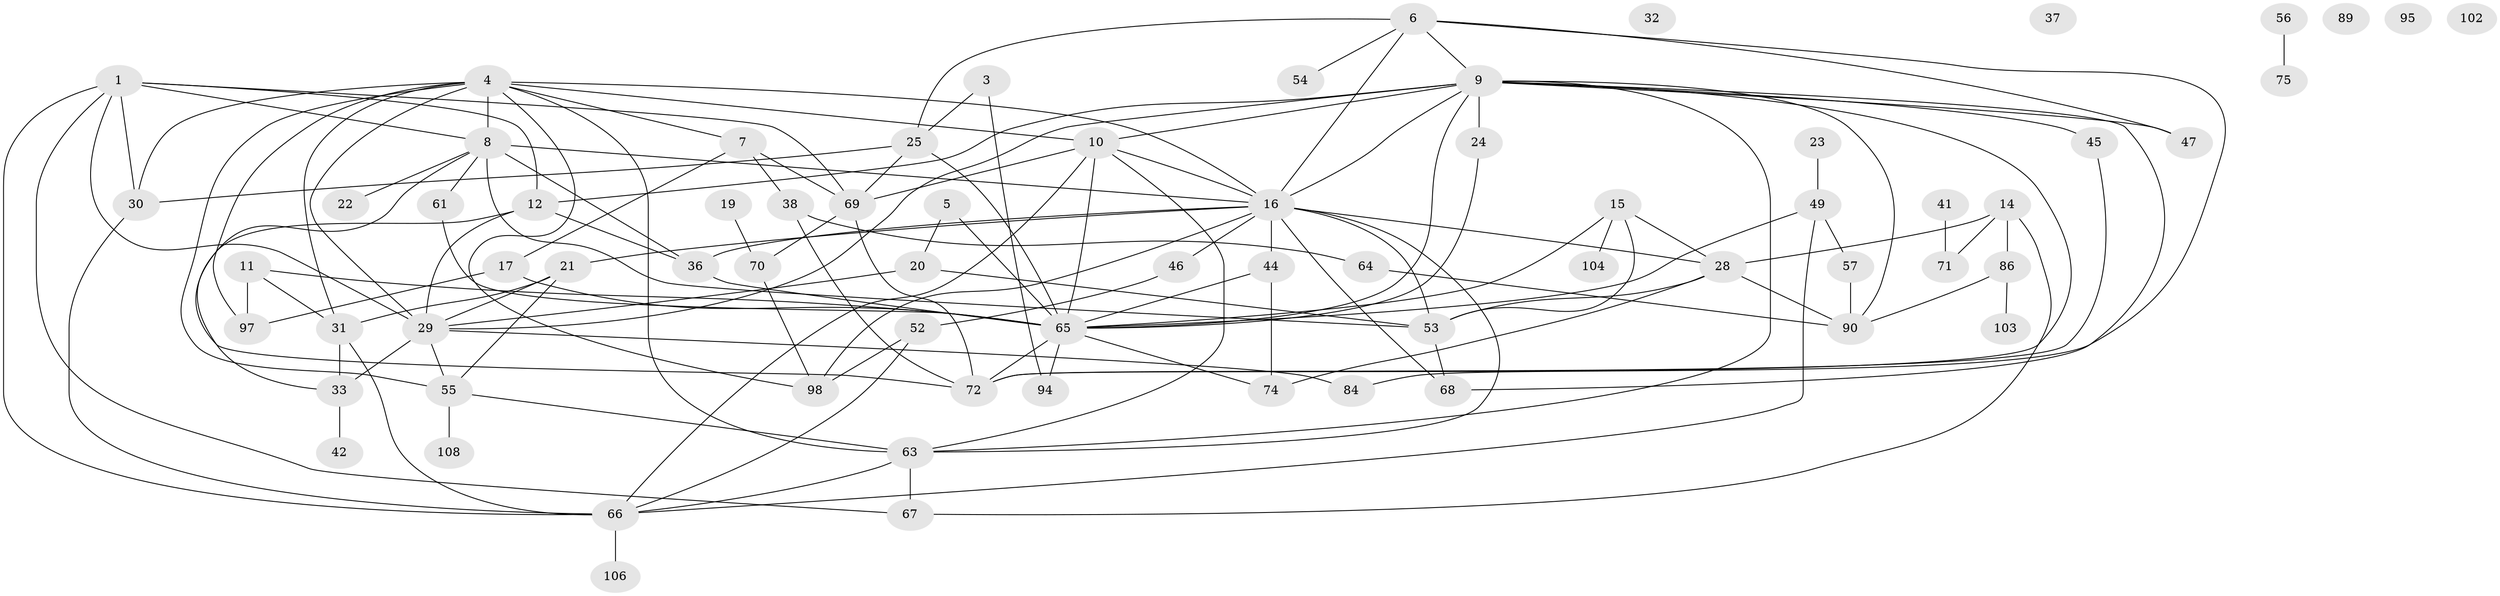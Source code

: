 // original degree distribution, {3: 0.2711864406779661, 5: 0.1271186440677966, 2: 0.17796610169491525, 4: 0.1694915254237288, 6: 0.025423728813559324, 7: 0.05084745762711865, 1: 0.1271186440677966, 0: 0.0423728813559322, 8: 0.00847457627118644}
// Generated by graph-tools (version 1.1) at 2025/16/03/04/25 18:16:37]
// undirected, 70 vertices, 131 edges
graph export_dot {
graph [start="1"]
  node [color=gray90,style=filled];
  1 [super="+2"];
  3;
  4 [super="+18+78"];
  5 [super="+39"];
  6 [super="+43"];
  7 [super="+111"];
  8 [super="+26"];
  9 [super="+13+58"];
  10 [super="+80"];
  11;
  12 [super="+105+35"];
  14;
  15;
  16 [super="+51+59+27"];
  17;
  19;
  20 [super="+92"];
  21 [super="+50"];
  22;
  23;
  24 [super="+83"];
  25 [super="+34"];
  28 [super="+48"];
  29 [super="+107"];
  30 [super="+73"];
  31 [super="+60"];
  32;
  33 [super="+40"];
  36;
  37;
  38 [super="+93"];
  41;
  42;
  44;
  45;
  46;
  47;
  49;
  52;
  53;
  54;
  55 [super="+62"];
  56 [super="+81"];
  57;
  61;
  63 [super="+91"];
  64;
  65 [super="+76"];
  66 [super="+96"];
  67;
  68 [super="+101"];
  69 [super="+85"];
  70;
  71;
  72 [super="+117"];
  74;
  75;
  84;
  86;
  89;
  90;
  94;
  95;
  97;
  98 [super="+100"];
  102;
  103;
  104;
  106;
  108;
  1 -- 67;
  1 -- 69;
  1 -- 8;
  1 -- 12;
  1 -- 29;
  1 -- 30;
  1 -- 66;
  3 -- 25;
  3 -- 94;
  4 -- 8 [weight=2];
  4 -- 63 [weight=2];
  4 -- 98;
  4 -- 7;
  4 -- 10;
  4 -- 55;
  4 -- 29;
  4 -- 31;
  4 -- 30;
  4 -- 97;
  4 -- 16;
  5 -- 20;
  5 -- 65;
  6 -- 47;
  6 -- 16;
  6 -- 84;
  6 -- 54;
  6 -- 25;
  6 -- 9;
  7 -- 17;
  7 -- 69;
  7 -- 38;
  8 -- 36 [weight=2];
  8 -- 22;
  8 -- 53;
  8 -- 61;
  8 -- 16;
  8 -- 72;
  9 -- 24;
  9 -- 68 [weight=2];
  9 -- 90;
  9 -- 10 [weight=2];
  9 -- 12;
  9 -- 45;
  9 -- 47;
  9 -- 29;
  9 -- 63;
  9 -- 72;
  9 -- 65;
  9 -- 16;
  10 -- 66;
  10 -- 69 [weight=2];
  10 -- 63;
  10 -- 65;
  10 -- 16;
  11 -- 31;
  11 -- 97;
  11 -- 65;
  12 -- 33;
  12 -- 29;
  12 -- 36;
  14 -- 67;
  14 -- 71;
  14 -- 86;
  14 -- 28;
  15 -- 28;
  15 -- 53;
  15 -- 104;
  15 -- 65;
  16 -- 44;
  16 -- 53 [weight=2];
  16 -- 28;
  16 -- 36;
  16 -- 46;
  16 -- 68;
  16 -- 63;
  16 -- 98 [weight=2];
  16 -- 21;
  17 -- 97;
  17 -- 65;
  19 -- 70;
  20 -- 53;
  20 -- 29;
  21 -- 29;
  21 -- 31;
  21 -- 55;
  23 -- 49;
  24 -- 65;
  25 -- 69;
  25 -- 30;
  25 -- 65;
  28 -- 74;
  28 -- 90;
  28 -- 53;
  29 -- 33;
  29 -- 84;
  29 -- 55;
  30 -- 66;
  31 -- 33;
  31 -- 66;
  33 -- 42;
  36 -- 65;
  38 -- 64;
  38 -- 72;
  41 -- 71;
  44 -- 74;
  44 -- 65;
  45 -- 72;
  46 -- 52;
  49 -- 57;
  49 -- 65;
  49 -- 66;
  52 -- 66;
  52 -- 98;
  53 -- 68;
  55 -- 63;
  55 -- 108;
  56 -- 75;
  57 -- 90;
  61 -- 65;
  63 -- 66;
  63 -- 67;
  64 -- 90;
  65 -- 72;
  65 -- 74;
  65 -- 94;
  66 -- 106;
  69 -- 72;
  69 -- 70;
  70 -- 98;
  86 -- 90;
  86 -- 103;
}
